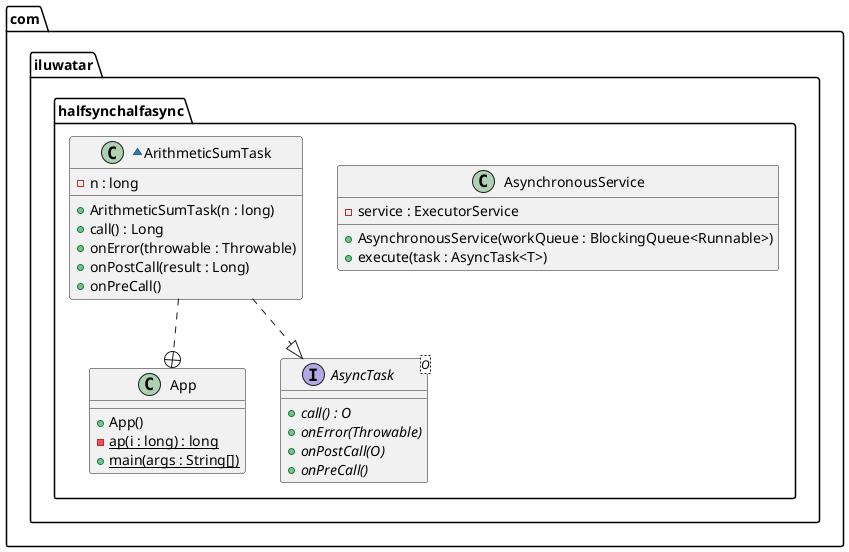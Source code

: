 @startuml
package com.iluwatar.halfsynchalfasync {
  class AsynchronousService {
    - service : ExecutorService
    + AsynchronousService(workQueue : BlockingQueue<Runnable>)
    + execute(task : AsyncTask<T>)
  }
  ~class ArithmeticSumTask {
    - n : long
    + ArithmeticSumTask(n : long)
    + call() : Long
    + onError(throwable : Throwable)
    + onPostCall(result : Long)
    + onPreCall()
  }
  class App {
    + App()
    - ap(i : long) : long {static}
    + main(args : String[]) {static}
  }
  interface AsyncTask<O> {
    + call() : O {abstract}
    + onError(Throwable) {abstract}
    + onPostCall(O) {abstract}
    + onPreCall() {abstract}
  }
}
ArithmeticSumTask ..+ App
ArithmeticSumTask ..|> AsyncTask 
@enduml